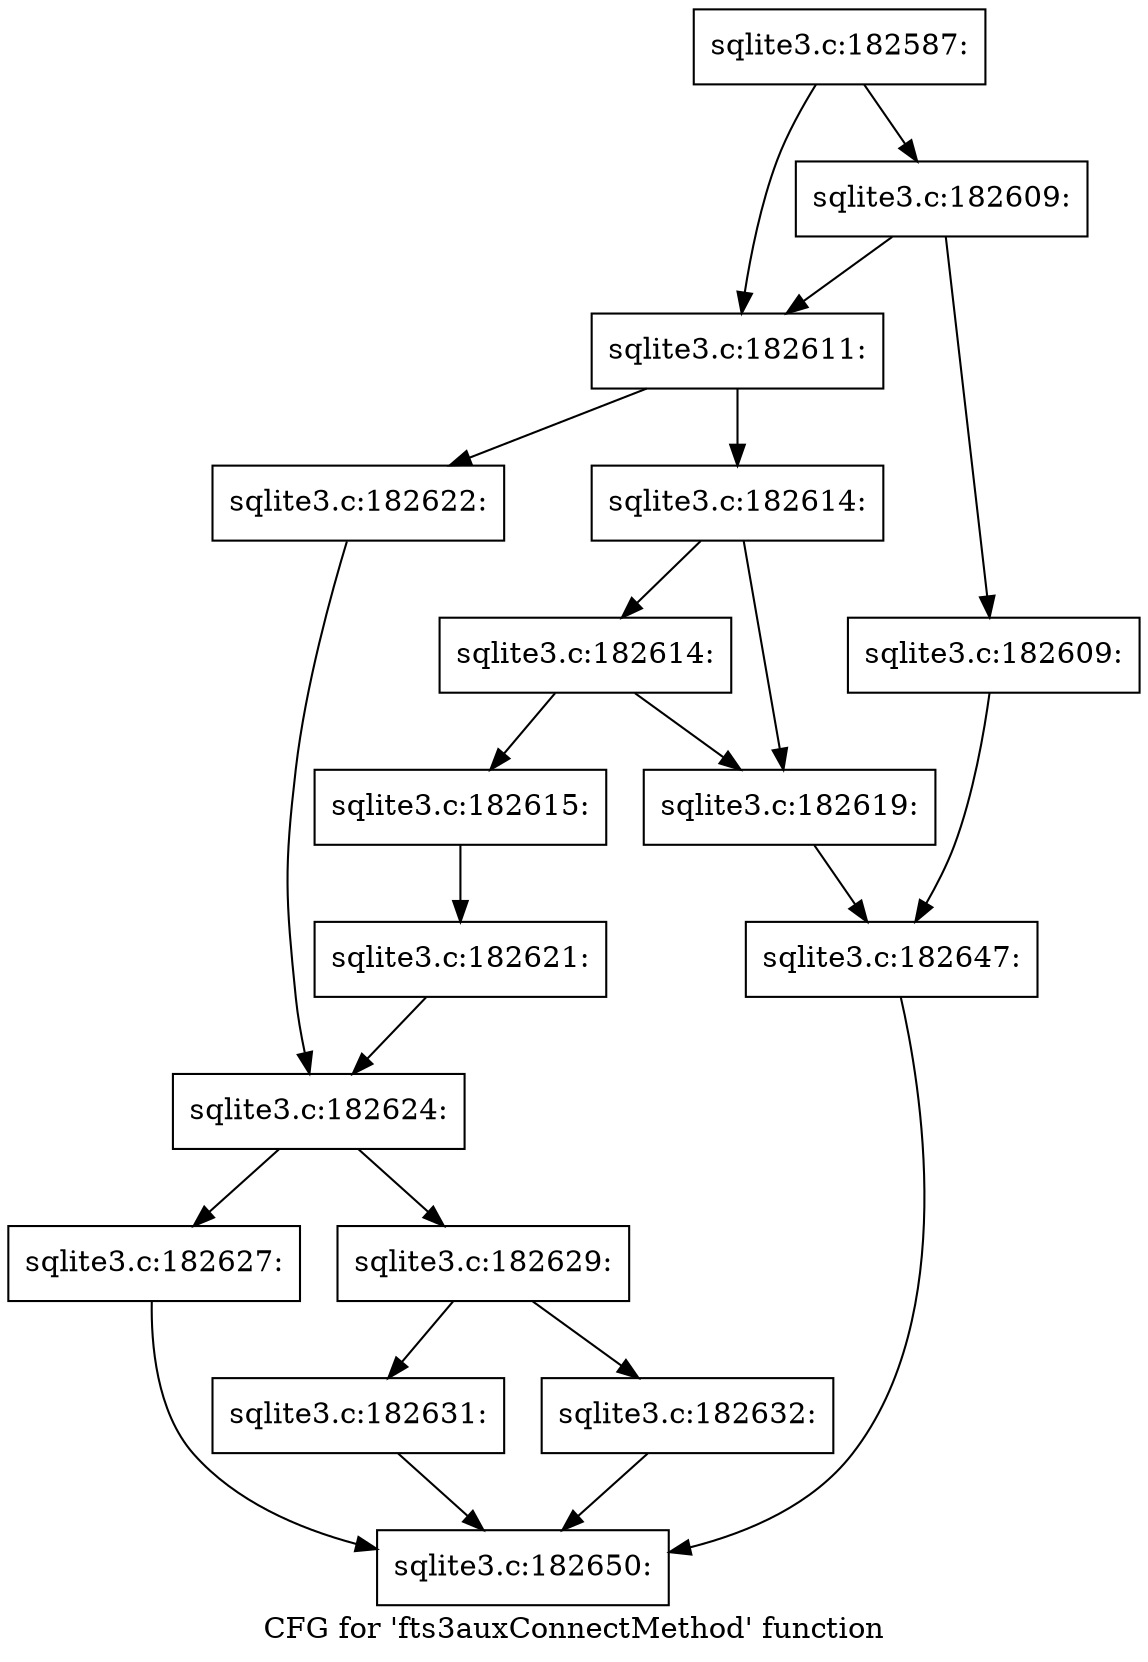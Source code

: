 digraph "CFG for 'fts3auxConnectMethod' function" {
	label="CFG for 'fts3auxConnectMethod' function";

	Node0x55c0faac6bb0 [shape=record,label="{sqlite3.c:182587:}"];
	Node0x55c0faac6bb0 -> Node0x55c0faace860;
	Node0x55c0faac6bb0 -> Node0x55c0faace810;
	Node0x55c0faace860 [shape=record,label="{sqlite3.c:182609:}"];
	Node0x55c0faace860 -> Node0x55c0faacacc0;
	Node0x55c0faace860 -> Node0x55c0faace810;
	Node0x55c0faacacc0 [shape=record,label="{sqlite3.c:182609:}"];
	Node0x55c0faacacc0 -> Node0x55c0faacf610;
	Node0x55c0faace810 [shape=record,label="{sqlite3.c:182611:}"];
	Node0x55c0faace810 -> Node0x55c0faacfd00;
	Node0x55c0faace810 -> Node0x55c0faacfda0;
	Node0x55c0faacfd00 [shape=record,label="{sqlite3.c:182614:}"];
	Node0x55c0faacfd00 -> Node0x55c0faad02a0;
	Node0x55c0faacfd00 -> Node0x55c0faad0250;
	Node0x55c0faad02a0 [shape=record,label="{sqlite3.c:182614:}"];
	Node0x55c0faad02a0 -> Node0x55c0faad01b0;
	Node0x55c0faad02a0 -> Node0x55c0faad0250;
	Node0x55c0faad01b0 [shape=record,label="{sqlite3.c:182615:}"];
	Node0x55c0faad01b0 -> Node0x55c0faad0200;
	Node0x55c0faad0250 [shape=record,label="{sqlite3.c:182619:}"];
	Node0x55c0faad0250 -> Node0x55c0faacf610;
	Node0x55c0faad0200 [shape=record,label="{sqlite3.c:182621:}"];
	Node0x55c0faad0200 -> Node0x55c0faacfd50;
	Node0x55c0faacfda0 [shape=record,label="{sqlite3.c:182622:}"];
	Node0x55c0faacfda0 -> Node0x55c0faacfd50;
	Node0x55c0faacfd50 [shape=record,label="{sqlite3.c:182624:}"];
	Node0x55c0faacfd50 -> Node0x55c0faad2180;
	Node0x55c0faacfd50 -> Node0x55c0faad21d0;
	Node0x55c0faad2180 [shape=record,label="{sqlite3.c:182627:}"];
	Node0x55c0faad2180 -> Node0x55c0f6b70510;
	Node0x55c0faad21d0 [shape=record,label="{sqlite3.c:182629:}"];
	Node0x55c0faad21d0 -> Node0x55c0faad30c0;
	Node0x55c0faad21d0 -> Node0x55c0faad3070;
	Node0x55c0faad3070 [shape=record,label="{sqlite3.c:182631:}"];
	Node0x55c0faad3070 -> Node0x55c0f6b70510;
	Node0x55c0faad30c0 [shape=record,label="{sqlite3.c:182632:}"];
	Node0x55c0faad30c0 -> Node0x55c0f6b70510;
	Node0x55c0faacf610 [shape=record,label="{sqlite3.c:182647:}"];
	Node0x55c0faacf610 -> Node0x55c0f6b70510;
	Node0x55c0f6b70510 [shape=record,label="{sqlite3.c:182650:}"];
}

